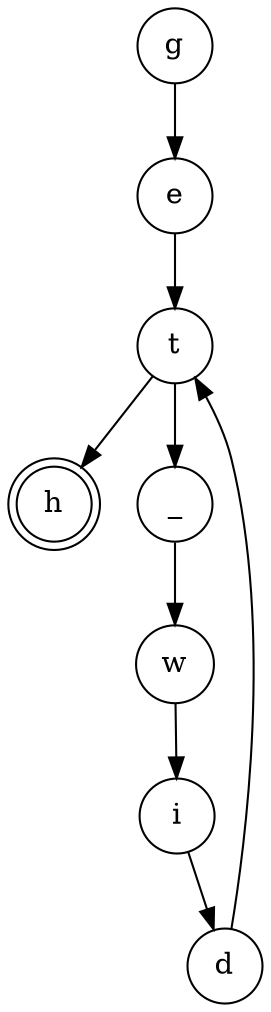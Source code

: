 digraph {   
    node [shape = doublecircle, color = black] h ;
    node [shape = circle];
    node [color= black];
    g -> e -> t -> _ -> w -> i -> d -> t -> h;	
}